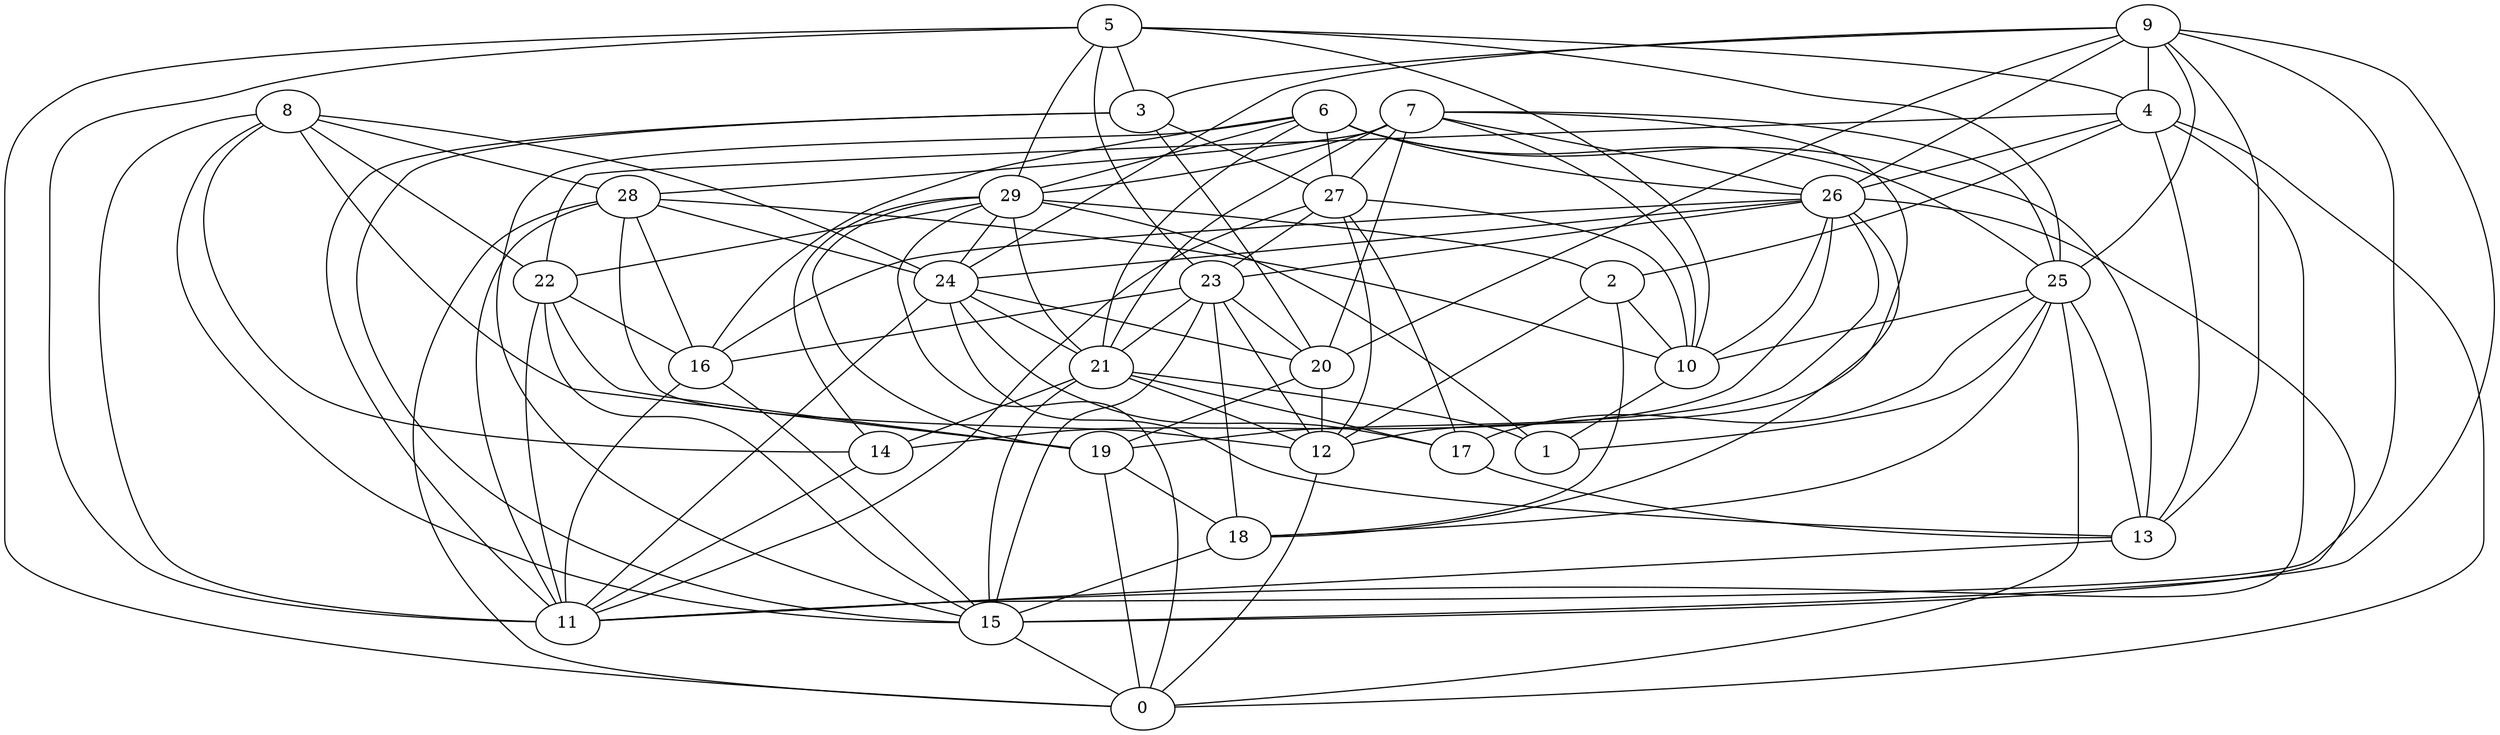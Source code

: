 digraph GG_graph {

subgraph G_graph {
edge [color = black]
"8" -> "19" [dir = none]
"8" -> "14" [dir = none]
"8" -> "11" [dir = none]
"22" -> "11" [dir = none]
"22" -> "15" [dir = none]
"22" -> "19" [dir = none]
"9" -> "24" [dir = none]
"9" -> "11" [dir = none]
"9" -> "26" [dir = none]
"9" -> "20" [dir = none]
"9" -> "15" [dir = none]
"9" -> "3" [dir = none]
"9" -> "25" [dir = none]
"9" -> "4" [dir = none]
"16" -> "11" [dir = none]
"16" -> "15" [dir = none]
"3" -> "15" [dir = none]
"3" -> "11" [dir = none]
"3" -> "27" [dir = none]
"3" -> "20" [dir = none]
"6" -> "13" [dir = none]
"6" -> "29" [dir = none]
"6" -> "26" [dir = none]
"6" -> "27" [dir = none]
"6" -> "21" [dir = none]
"26" -> "23" [dir = none]
"26" -> "14" [dir = none]
"26" -> "24" [dir = none]
"26" -> "10" [dir = none]
"26" -> "18" [dir = none]
"14" -> "11" [dir = none]
"28" -> "16" [dir = none]
"28" -> "12" [dir = none]
"28" -> "11" [dir = none]
"28" -> "24" [dir = none]
"28" -> "10" [dir = none]
"17" -> "13" [dir = none]
"15" -> "0" [dir = none]
"29" -> "1" [dir = none]
"29" -> "22" [dir = none]
"29" -> "0" [dir = none]
"29" -> "19" [dir = none]
"29" -> "21" [dir = none]
"29" -> "14" [dir = none]
"20" -> "19" [dir = none]
"20" -> "12" [dir = none]
"23" -> "21" [dir = none]
"23" -> "12" [dir = none]
"23" -> "20" [dir = none]
"23" -> "16" [dir = none]
"23" -> "18" [dir = none]
"21" -> "14" [dir = none]
"21" -> "15" [dir = none]
"21" -> "17" [dir = none]
"21" -> "1" [dir = none]
"18" -> "15" [dir = none]
"24" -> "21" [dir = none]
"24" -> "11" [dir = none]
"24" -> "17" [dir = none]
"24" -> "13" [dir = none]
"24" -> "20" [dir = none]
"4" -> "22" [dir = none]
"4" -> "13" [dir = none]
"4" -> "2" [dir = none]
"27" -> "10" [dir = none]
"27" -> "12" [dir = none]
"27" -> "11" [dir = none]
"27" -> "17" [dir = none]
"7" -> "26" [dir = none]
"7" -> "25" [dir = none]
"7" -> "28" [dir = none]
"7" -> "21" [dir = none]
"7" -> "10" [dir = none]
"7" -> "12" [dir = none]
"5" -> "0" [dir = none]
"5" -> "4" [dir = none]
"5" -> "25" [dir = none]
"5" -> "23" [dir = none]
"25" -> "18" [dir = none]
"25" -> "1" [dir = none]
"25" -> "17" [dir = none]
"25" -> "13" [dir = none]
"25" -> "10" [dir = none]
"2" -> "12" [dir = none]
"2" -> "10" [dir = none]
"2" -> "18" [dir = none]
"12" -> "0" [dir = none]
"9" -> "13" [dir = none]
"19" -> "0" [dir = none]
"5" -> "11" [dir = none]
"27" -> "23" [dir = none]
"22" -> "16" [dir = none]
"6" -> "16" [dir = none]
"25" -> "0" [dir = none]
"8" -> "28" [dir = none]
"6" -> "25" [dir = none]
"8" -> "22" [dir = none]
"8" -> "15" [dir = none]
"4" -> "11" [dir = none]
"19" -> "18" [dir = none]
"10" -> "1" [dir = none]
"29" -> "24" [dir = none]
"7" -> "27" [dir = none]
"21" -> "12" [dir = none]
"4" -> "26" [dir = none]
"6" -> "15" [dir = none]
"26" -> "15" [dir = none]
"7" -> "20" [dir = none]
"5" -> "29" [dir = none]
"5" -> "3" [dir = none]
"4" -> "0" [dir = none]
"29" -> "2" [dir = none]
"7" -> "29" [dir = none]
"5" -> "10" [dir = none]
"8" -> "24" [dir = none]
"13" -> "11" [dir = none]
"26" -> "19" [dir = none]
"28" -> "0" [dir = none]
"26" -> "16" [dir = none]
"23" -> "15" [dir = none]
}

}
